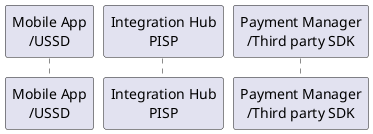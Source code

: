 @startuml
participant "Mobile App\n/USSD" as app
participant "Integration Hub\nPISP" as PISP
participant "Payment Manager\n/Third party SDK" as SDK
autonumber 1 "<b>[0]"

@enduml